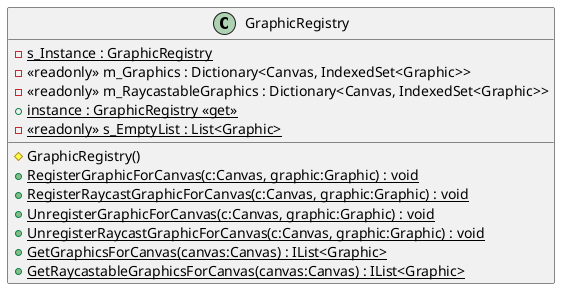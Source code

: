 @startuml
class GraphicRegistry {
    - {static} s_Instance : GraphicRegistry
    - <<readonly>> m_Graphics : Dictionary<Canvas, IndexedSet<Graphic>>
    - <<readonly>> m_RaycastableGraphics : Dictionary<Canvas, IndexedSet<Graphic>>
    # GraphicRegistry()
    + {static} instance : GraphicRegistry <<get>>
    + {static} RegisterGraphicForCanvas(c:Canvas, graphic:Graphic) : void
    + {static} RegisterRaycastGraphicForCanvas(c:Canvas, graphic:Graphic) : void
    + {static} UnregisterGraphicForCanvas(c:Canvas, graphic:Graphic) : void
    + {static} UnregisterRaycastGraphicForCanvas(c:Canvas, graphic:Graphic) : void
    - {static} <<readonly>> s_EmptyList : List<Graphic>
    + {static} GetGraphicsForCanvas(canvas:Canvas) : IList<Graphic>
    + {static} GetRaycastableGraphicsForCanvas(canvas:Canvas) : IList<Graphic>
}
@enduml
